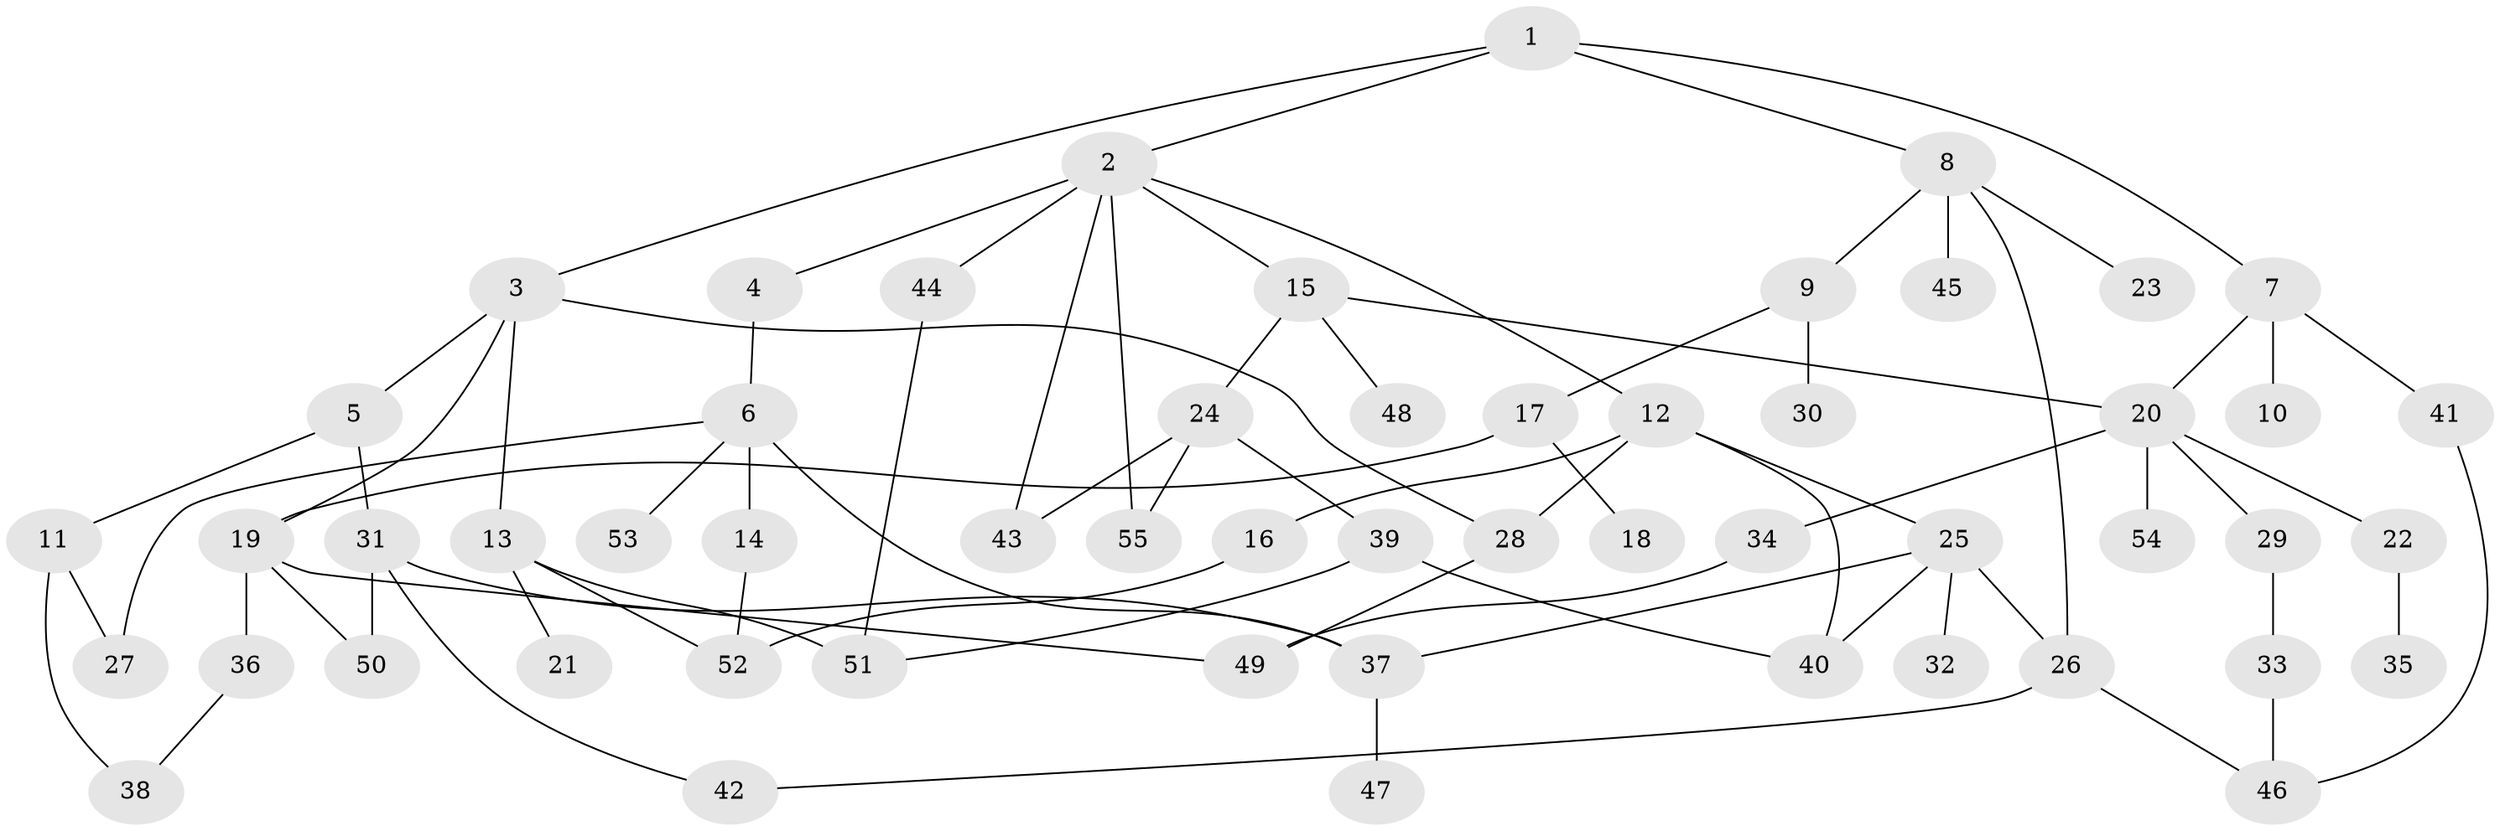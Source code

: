 // Generated by graph-tools (version 1.1) at 2025/01/03/09/25 03:01:07]
// undirected, 55 vertices, 76 edges
graph export_dot {
graph [start="1"]
  node [color=gray90,style=filled];
  1;
  2;
  3;
  4;
  5;
  6;
  7;
  8;
  9;
  10;
  11;
  12;
  13;
  14;
  15;
  16;
  17;
  18;
  19;
  20;
  21;
  22;
  23;
  24;
  25;
  26;
  27;
  28;
  29;
  30;
  31;
  32;
  33;
  34;
  35;
  36;
  37;
  38;
  39;
  40;
  41;
  42;
  43;
  44;
  45;
  46;
  47;
  48;
  49;
  50;
  51;
  52;
  53;
  54;
  55;
  1 -- 2;
  1 -- 3;
  1 -- 7;
  1 -- 8;
  2 -- 4;
  2 -- 12;
  2 -- 15;
  2 -- 43;
  2 -- 44;
  2 -- 55;
  3 -- 5;
  3 -- 13;
  3 -- 19;
  3 -- 28;
  4 -- 6;
  5 -- 11;
  5 -- 31;
  6 -- 14;
  6 -- 53;
  6 -- 27;
  6 -- 37;
  7 -- 10;
  7 -- 41;
  7 -- 20;
  8 -- 9;
  8 -- 23;
  8 -- 26;
  8 -- 45;
  9 -- 17;
  9 -- 30;
  11 -- 27;
  11 -- 38;
  12 -- 16;
  12 -- 25;
  12 -- 40;
  12 -- 28;
  13 -- 21;
  13 -- 51;
  13 -- 52;
  14 -- 52;
  15 -- 20;
  15 -- 24;
  15 -- 48;
  16 -- 52;
  17 -- 18;
  17 -- 19;
  19 -- 36;
  19 -- 50;
  19 -- 49;
  20 -- 22;
  20 -- 29;
  20 -- 34;
  20 -- 54;
  22 -- 35;
  24 -- 39;
  24 -- 55;
  24 -- 43;
  25 -- 32;
  25 -- 37;
  25 -- 26;
  25 -- 40;
  26 -- 42;
  26 -- 46;
  28 -- 49;
  29 -- 33;
  31 -- 50;
  31 -- 42;
  31 -- 37;
  33 -- 46;
  34 -- 49;
  36 -- 38;
  37 -- 47;
  39 -- 51;
  39 -- 40;
  41 -- 46;
  44 -- 51;
}
